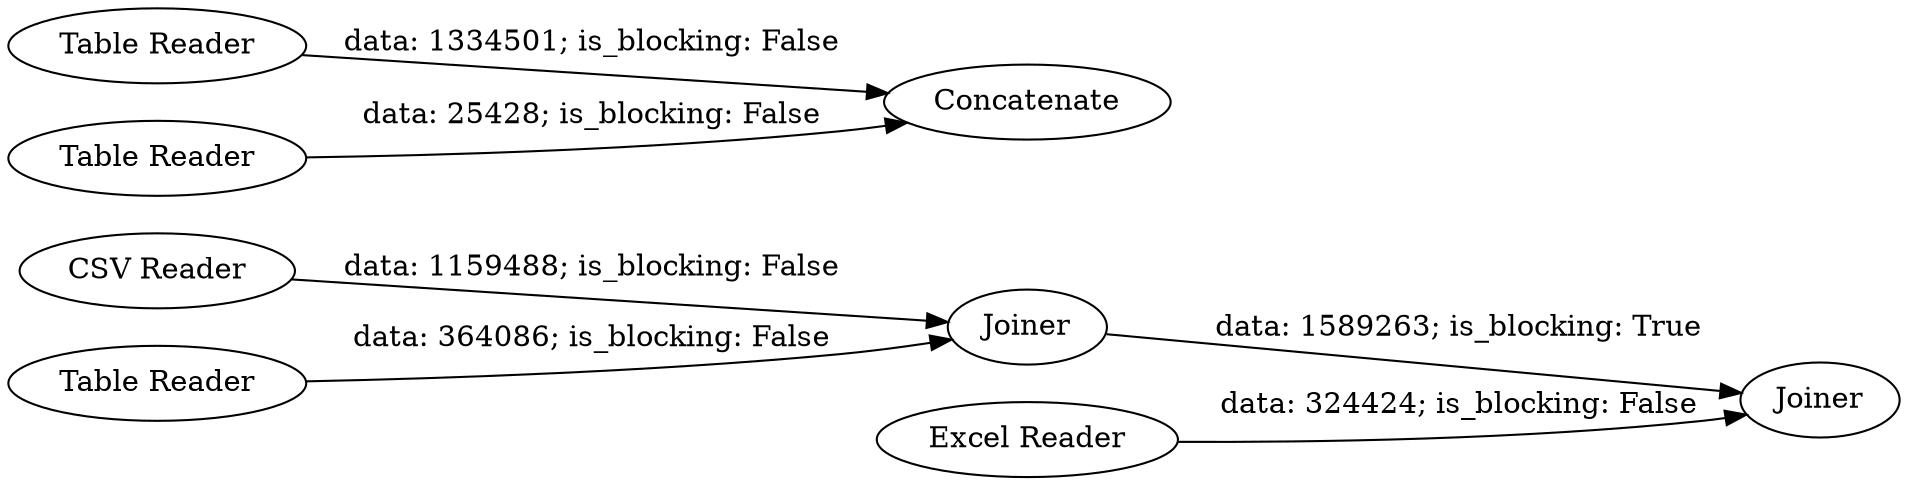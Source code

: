 digraph {
	"7704656222506681314_30" [label="CSV Reader"]
	"7704656222506681314_31" [label="Table Reader"]
	"7704656222506681314_32" [label="Table Reader"]
	"7704656222506681314_33" [label="Table Reader"]
	"7704656222506681314_35" [label=Joiner]
	"7704656222506681314_19" [label="Excel Reader"]
	"7704656222506681314_34" [label=Joiner]
	"7704656222506681314_36" [label=Concatenate]
	"7704656222506681314_30" -> "7704656222506681314_34" [label="data: 1159488; is_blocking: False"]
	"7704656222506681314_32" -> "7704656222506681314_36" [label="data: 1334501; is_blocking: False"]
	"7704656222506681314_31" -> "7704656222506681314_34" [label="data: 364086; is_blocking: False"]
	"7704656222506681314_33" -> "7704656222506681314_36" [label="data: 25428; is_blocking: False"]
	"7704656222506681314_34" -> "7704656222506681314_35" [label="data: 1589263; is_blocking: True"]
	"7704656222506681314_19" -> "7704656222506681314_35" [label="data: 324424; is_blocking: False"]
	rankdir=LR
}
